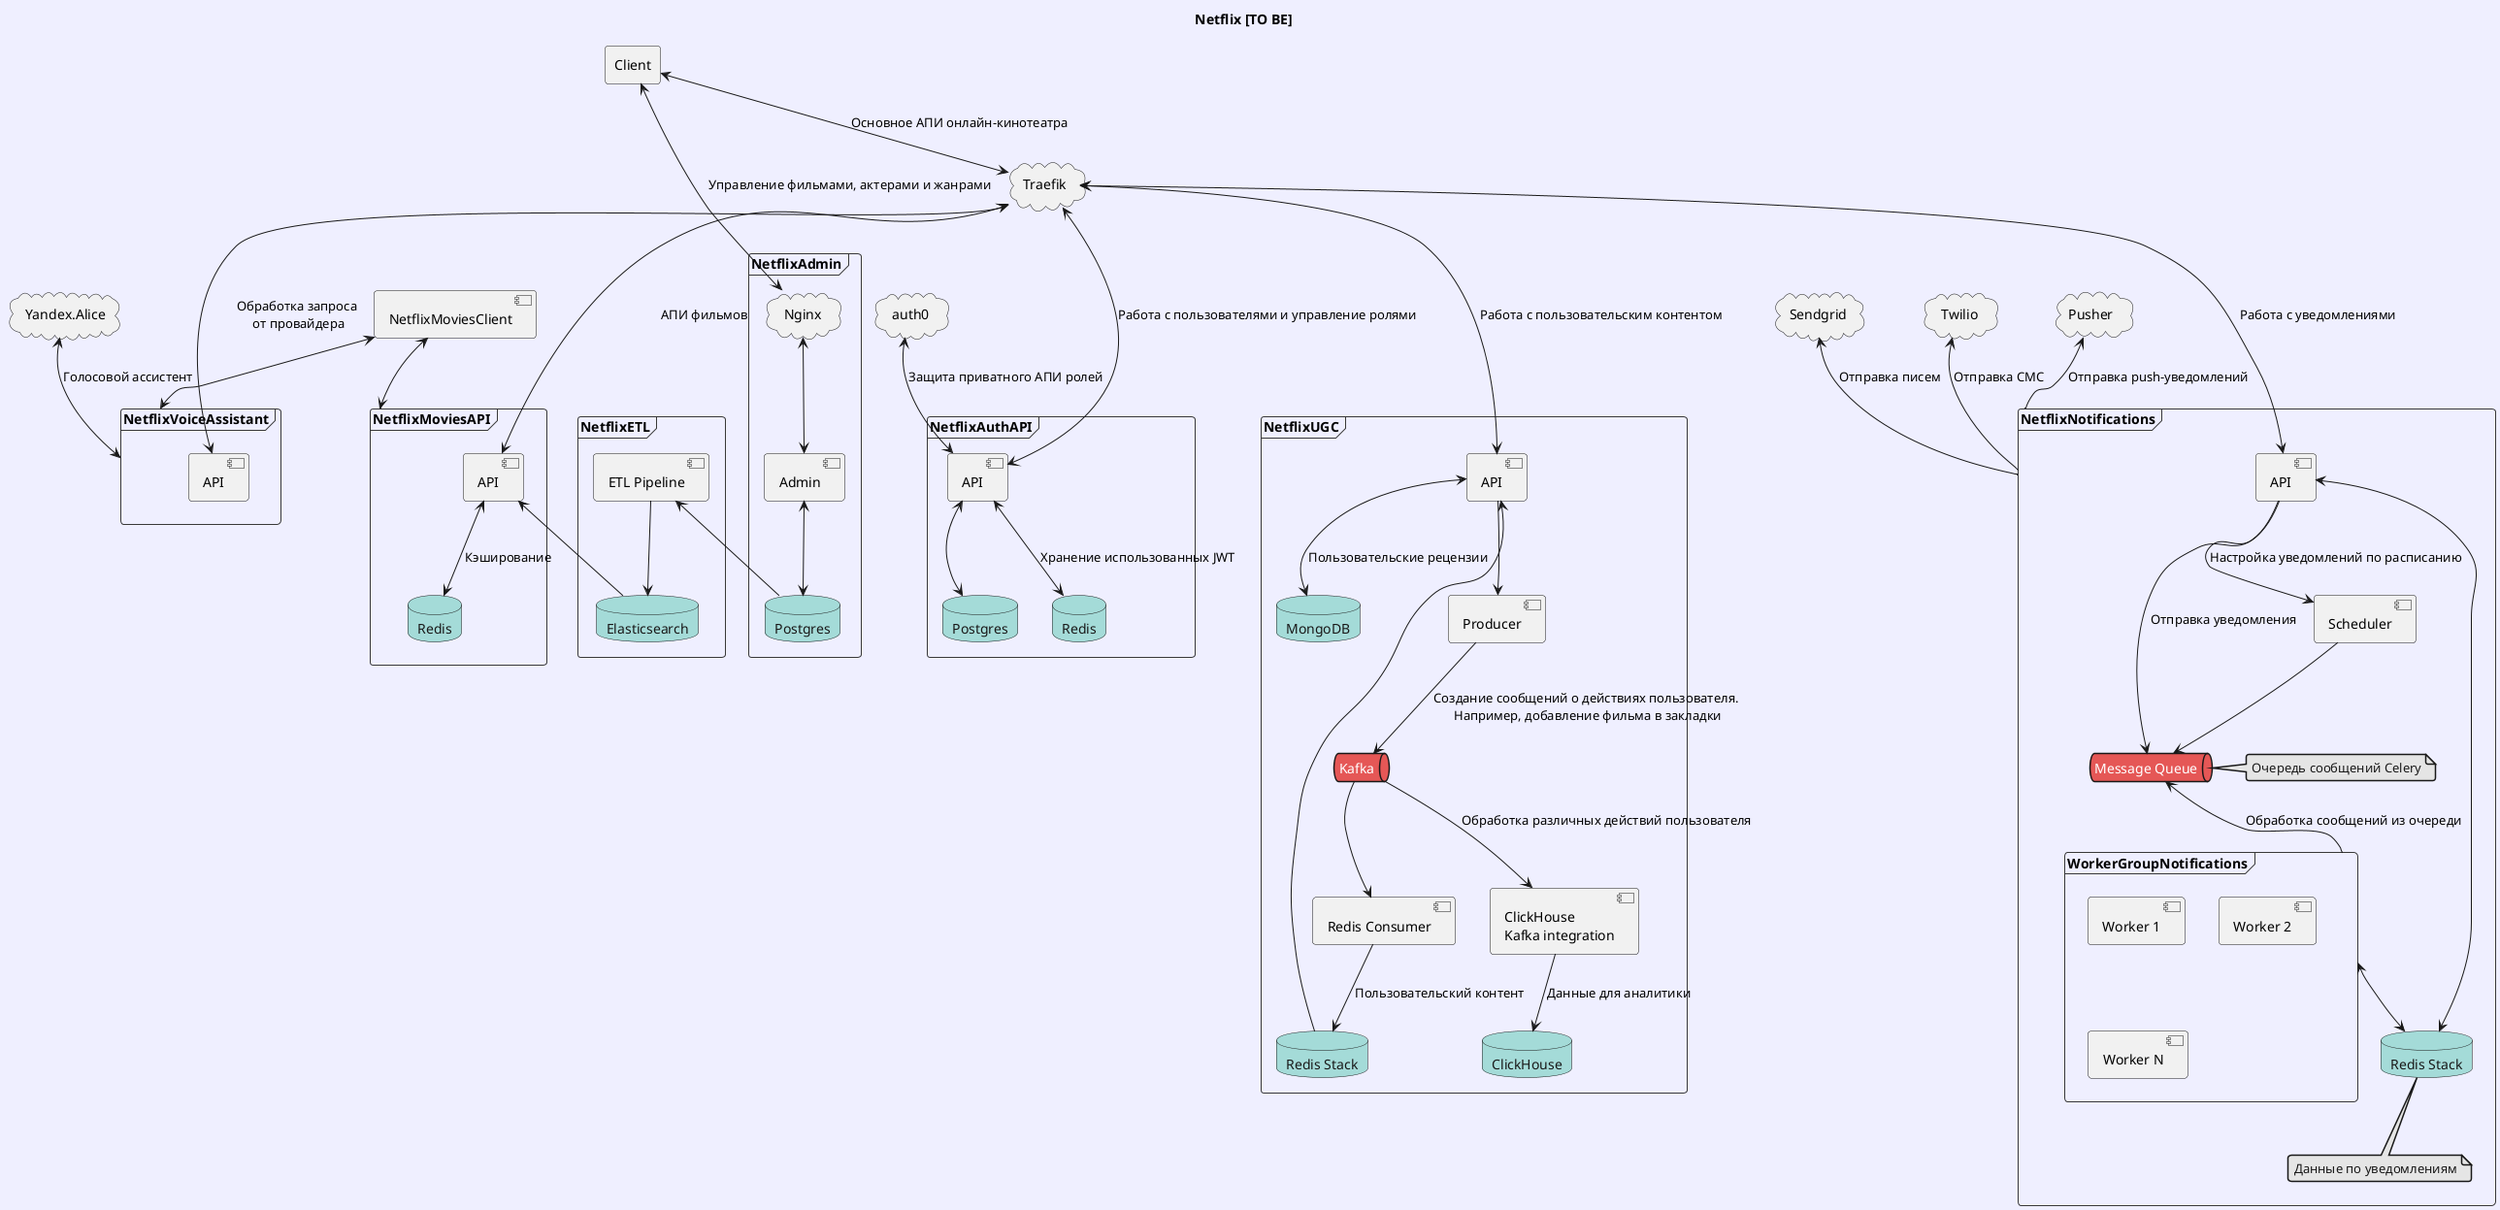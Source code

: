 @startuml
!theme mars
skinparam componentStyle uml2
skinparam defaultFontName Segoe UI
skinparam backgroundColor motivation

title Netflix [TO BE]

agent "Client" as base_client
cloud "Traefik" as base_traefik

cloud "auth0" as auth0

cloud "Sendgrid" as sendgrid
cloud "Pusher" as pusher
cloud "Twilio" as twilio

cloud "Yandex.Alice" as yandex_provider_voice_assistant

frame NetflixAdmin {
    cloud "Nginx" as nginx_admin
    component "Admin" as admin_admin
    database "Postgres" as postgres_admin

    nginx_admin <-down-> admin_admin
    admin_admin <-down-> postgres_admin
}

frame NetflixETL {
    database "Elasticsearch" as elasticsearch_etl
    component "ETL Pipeline" as etl_pipeline

    etl_pipeline <-down- postgres_admin
    etl_pipeline -down-> elasticsearch_etl
}

frame NetflixMoviesAPI {
    component "API" as api_movies
    database "Redis" as redis_movies

    api_movies <--up-> base_traefik: "АПИ фильмов"
    api_movies <-down- elasticsearch_etl
    api_movies <-down-> redis_movies: "Кэширование"
}

frame NetflixAuthAPI {
    component "API" as api_auth
    database "Postgres" as postgres_auth
    database "Redis" as redis_auth

    api_auth <--up-> base_traefik: "Работа с пользователями и управление ролями"
    api_auth <-up-> auth0: "Защита приватного АПИ ролей"
    api_auth <-down-> postgres_auth
    api_auth <-down-> redis_auth: "Хранение использованных JWT"
}

frame NetflixUGC {
    component "API" as api_ugc
    component "ClickHouse \nKafka integration" as consumer_clickhouse
    component "Redis Consumer" as consumer_ugc_redis
    component "Producer" as producer_ugc
    queue "Kafka" as kafka_ugc
    database "Redis Stack" as redis_stack_ugc
    database "MongoDB" as mongo_ugc
    database "ClickHouse" as clickhouse_ugc

    api_ugc <--up-> base_traefik: "Работа с пользовательским контентом"
    api_ugc <-down- redis_stack_ugc
    api_ugc <-down-> mongo_ugc: "Пользовательские рецензии"
    api_ugc -down-> producer_ugc
    producer_ugc -down-> kafka_ugc: "Создание сообщений о действиях пользователя. \nНапример, добавление фильма в закладки"
    kafka_ugc -down-> consumer_ugc_redis
    consumer_ugc_redis -down-> redis_stack_ugc: "Пользовательский контент"
    kafka_ugc -down-> consumer_clickhouse: "Обработка различных действий пользователя"
    consumer_clickhouse -down-> clickhouse_ugc: "Данные для аналитики"
}

frame NetflixNotifications {
    component "API" as api_notifications
    queue "Message Queue" as queue_notifications
    component "Scheduler" as scheduler_notifications
    database "Redis Stack" as redis_stack_notifications

    frame WorkerGroupNotifications {
        component "Worker 1" as worker_1_notifications
        component "Worker 2" as worker_2_notifications
        component "Worker N" as worker_n_notifications
    }

    api_notifications <--up-> base_traefik: "Работа с уведомлениями"
    api_notifications <-down-> redis_stack_notifications
    api_notifications -down-> queue_notifications: "Отправка уведомления"
    api_notifications -down-> scheduler_notifications: "Настройка уведомлений по расписанию"
    queue_notifications <-down- WorkerGroupNotifications: "Обработка сообщений из очереди"
    scheduler_notifications -down-> queue_notifications
    WorkerGroupNotifications <-down-> redis_stack_notifications

    note right of queue_notifications
    Очередь сообщений Celery
    end note
    note bottom of redis_stack_notifications
    Данные по уведомлениям
    end note
}

frame NetflixVoiceAssistant {
    component "API" as api_voice_assistant

    api_voice_assistant <--up-> base_traefik: "Обработка запроса\n от провайдера"
}

component NetflixMoviesClient

NetflixNotifications -up-> sendgrid: "Отправка писем"
NetflixNotifications -up-> pusher: "Отправка push-уведомлений"
NetflixNotifications -up-> twilio: "Отправка СМС"

yandex_provider_voice_assistant <-down-> NetflixVoiceAssistant: "Голосовой ассистент"

NetflixMoviesAPI <-up-> NetflixMoviesClient

base_client <-down-> nginx_admin: "Управление фильмами, актерами и жанрами"
base_client <-down-> base_traefik: "Основное АПИ онлайн-кинотеатра"

NetflixMoviesClient <-down-> NetflixVoiceAssistant
@enduml
